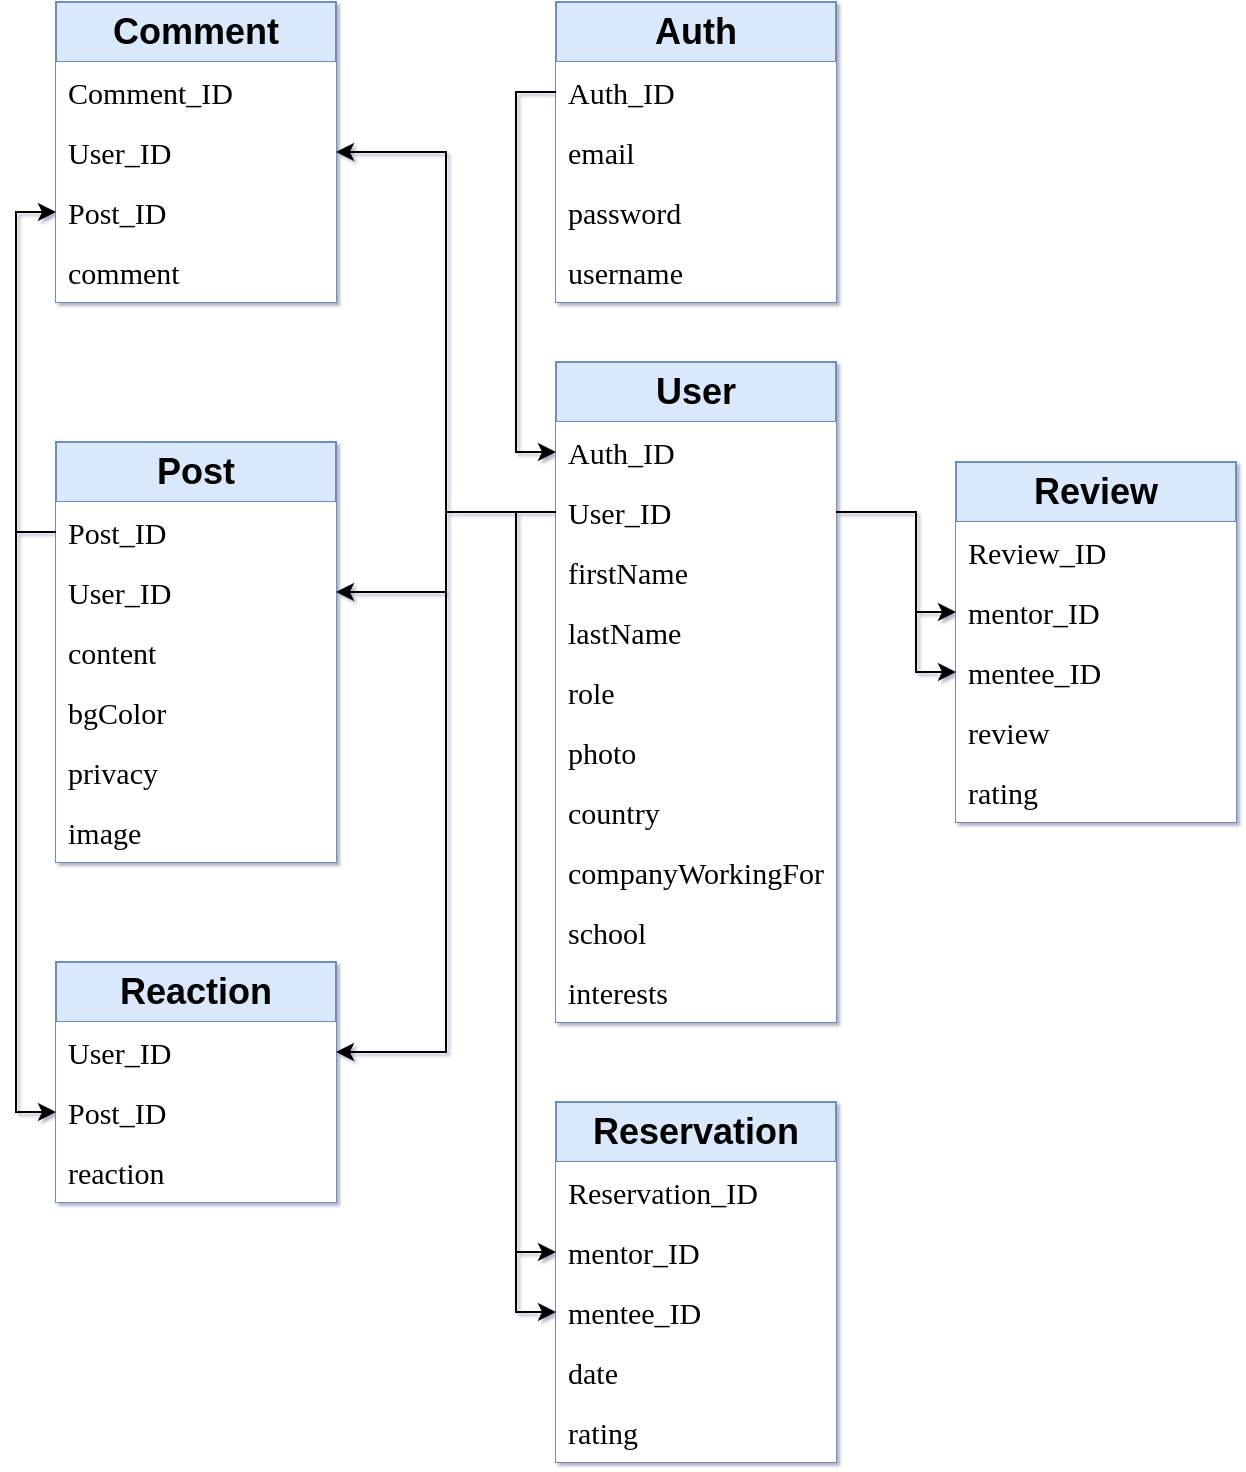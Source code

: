<mxfile version="22.0.3" type="device">
  <diagram name="Page-1" id="q4UrDDv0PWTNzyDM_Sgz">
    <mxGraphModel dx="1400" dy="828" grid="1" gridSize="10" guides="1" tooltips="1" connect="1" arrows="1" fold="1" page="1" pageScale="1" pageWidth="850" pageHeight="1100" background="none" math="0" shadow="1">
      <root>
        <mxCell id="0" />
        <mxCell id="1" parent="0" />
        <mxCell id="K8a-S57NC9AnjyNX4csb-3" value="User" style="swimlane;fontStyle=1;childLayout=stackLayout;horizontal=1;startSize=30;horizontalStack=0;resizeParent=1;resizeParentMax=0;resizeLast=0;collapsible=1;marginBottom=0;whiteSpace=wrap;html=1;fillColor=#dae8fc;strokeColor=#6c8ebf;fontSize=18;" vertex="1" parent="1">
          <mxGeometry x="390" y="220" width="140" height="330" as="geometry" />
        </mxCell>
        <mxCell id="K8a-S57NC9AnjyNX4csb-4" value="Auth_ID" style="text;strokeColor=none;fillColor=default;align=left;verticalAlign=middle;spacingLeft=4;spacingRight=4;overflow=hidden;points=[[0,0.5],[1,0.5]];portConstraint=eastwest;rotatable=0;whiteSpace=wrap;html=1;rounded=0;glass=0;shadow=0;fontStyle=0;fontSize=15;fontFamily=Times New Roman;" vertex="1" parent="K8a-S57NC9AnjyNX4csb-3">
          <mxGeometry y="30" width="140" height="30" as="geometry" />
        </mxCell>
        <mxCell id="K8a-S57NC9AnjyNX4csb-5" value="User_ID" style="text;strokeColor=none;fillColor=default;align=left;verticalAlign=middle;spacingLeft=4;spacingRight=4;overflow=hidden;points=[[0,0.5],[1,0.5]];portConstraint=eastwest;rotatable=0;whiteSpace=wrap;html=1;fontStyle=0;fontSize=15;fontFamily=Times New Roman;" vertex="1" parent="K8a-S57NC9AnjyNX4csb-3">
          <mxGeometry y="60" width="140" height="30" as="geometry" />
        </mxCell>
        <mxCell id="K8a-S57NC9AnjyNX4csb-6" value="firstName" style="text;strokeColor=none;fillColor=default;align=left;verticalAlign=middle;spacingLeft=4;spacingRight=4;overflow=hidden;points=[[0,0.5],[1,0.5]];portConstraint=eastwest;rotatable=0;whiteSpace=wrap;html=1;fontStyle=0;fontSize=15;fontFamily=Times New Roman;" vertex="1" parent="K8a-S57NC9AnjyNX4csb-3">
          <mxGeometry y="90" width="140" height="30" as="geometry" />
        </mxCell>
        <mxCell id="K8a-S57NC9AnjyNX4csb-15" value="lastName" style="text;strokeColor=none;fillColor=default;align=left;verticalAlign=middle;spacingLeft=4;spacingRight=4;overflow=hidden;points=[[0,0.5],[1,0.5]];portConstraint=eastwest;rotatable=0;whiteSpace=wrap;html=1;fontStyle=0;fontSize=15;fontFamily=Times New Roman;" vertex="1" parent="K8a-S57NC9AnjyNX4csb-3">
          <mxGeometry y="120" width="140" height="30" as="geometry" />
        </mxCell>
        <mxCell id="K8a-S57NC9AnjyNX4csb-46" value="role" style="text;strokeColor=none;fillColor=default;align=left;verticalAlign=middle;spacingLeft=4;spacingRight=4;overflow=hidden;points=[[0,0.5],[1,0.5]];portConstraint=eastwest;rotatable=0;whiteSpace=wrap;html=1;fontStyle=0;fontSize=15;fontFamily=Times New Roman;" vertex="1" parent="K8a-S57NC9AnjyNX4csb-3">
          <mxGeometry y="150" width="140" height="30" as="geometry" />
        </mxCell>
        <mxCell id="K8a-S57NC9AnjyNX4csb-47" value="photo" style="text;strokeColor=none;fillColor=default;align=left;verticalAlign=middle;spacingLeft=4;spacingRight=4;overflow=hidden;points=[[0,0.5],[1,0.5]];portConstraint=eastwest;rotatable=0;whiteSpace=wrap;html=1;fontStyle=0;fontSize=15;fontFamily=Times New Roman;" vertex="1" parent="K8a-S57NC9AnjyNX4csb-3">
          <mxGeometry y="180" width="140" height="30" as="geometry" />
        </mxCell>
        <mxCell id="K8a-S57NC9AnjyNX4csb-48" value="country" style="text;strokeColor=none;fillColor=default;align=left;verticalAlign=middle;spacingLeft=4;spacingRight=4;overflow=hidden;points=[[0,0.5],[1,0.5]];portConstraint=eastwest;rotatable=0;whiteSpace=wrap;html=1;fontStyle=0;fontSize=15;fontFamily=Times New Roman;" vertex="1" parent="K8a-S57NC9AnjyNX4csb-3">
          <mxGeometry y="210" width="140" height="30" as="geometry" />
        </mxCell>
        <mxCell id="K8a-S57NC9AnjyNX4csb-49" value="companyWorkingFor" style="text;strokeColor=none;fillColor=default;align=left;verticalAlign=middle;spacingLeft=4;spacingRight=4;overflow=hidden;points=[[0,0.5],[1,0.5]];portConstraint=eastwest;rotatable=0;whiteSpace=wrap;html=1;fontStyle=0;fontSize=15;fontFamily=Times New Roman;" vertex="1" parent="K8a-S57NC9AnjyNX4csb-3">
          <mxGeometry y="240" width="140" height="30" as="geometry" />
        </mxCell>
        <mxCell id="K8a-S57NC9AnjyNX4csb-50" value="school" style="text;strokeColor=none;fillColor=default;align=left;verticalAlign=middle;spacingLeft=4;spacingRight=4;overflow=hidden;points=[[0,0.5],[1,0.5]];portConstraint=eastwest;rotatable=0;whiteSpace=wrap;html=1;fontStyle=0;fontSize=15;fontFamily=Times New Roman;" vertex="1" parent="K8a-S57NC9AnjyNX4csb-3">
          <mxGeometry y="270" width="140" height="30" as="geometry" />
        </mxCell>
        <mxCell id="K8a-S57NC9AnjyNX4csb-61" value="interests" style="text;strokeColor=none;fillColor=default;align=left;verticalAlign=middle;spacingLeft=4;spacingRight=4;overflow=hidden;points=[[0,0.5],[1,0.5]];portConstraint=eastwest;rotatable=0;whiteSpace=wrap;html=1;fontStyle=0;fontSize=15;fontFamily=Times New Roman;" vertex="1" parent="K8a-S57NC9AnjyNX4csb-3">
          <mxGeometry y="300" width="140" height="30" as="geometry" />
        </mxCell>
        <mxCell id="K8a-S57NC9AnjyNX4csb-16" value="Auth" style="swimlane;fontStyle=1;childLayout=stackLayout;horizontal=1;startSize=30;horizontalStack=0;resizeParent=1;resizeParentMax=0;resizeLast=0;collapsible=1;marginBottom=0;whiteSpace=wrap;html=1;fillColor=#dae8fc;strokeColor=#6c8ebf;fontSize=18;" vertex="1" parent="1">
          <mxGeometry x="390" y="40" width="140" height="150" as="geometry" />
        </mxCell>
        <mxCell id="K8a-S57NC9AnjyNX4csb-17" value="Auth_ID" style="text;strokeColor=none;fillColor=default;align=left;verticalAlign=middle;spacingLeft=4;spacingRight=4;overflow=hidden;points=[[0,0.5],[1,0.5]];portConstraint=eastwest;rotatable=0;whiteSpace=wrap;html=1;rounded=0;glass=0;shadow=0;fontStyle=0;fontSize=15;fontFamily=Times New Roman;" vertex="1" parent="K8a-S57NC9AnjyNX4csb-16">
          <mxGeometry y="30" width="140" height="30" as="geometry" />
        </mxCell>
        <mxCell id="K8a-S57NC9AnjyNX4csb-18" value="email" style="text;strokeColor=none;fillColor=default;align=left;verticalAlign=middle;spacingLeft=4;spacingRight=4;overflow=hidden;points=[[0,0.5],[1,0.5]];portConstraint=eastwest;rotatable=0;whiteSpace=wrap;html=1;fontStyle=0;fontSize=15;fontFamily=Times New Roman;" vertex="1" parent="K8a-S57NC9AnjyNX4csb-16">
          <mxGeometry y="60" width="140" height="30" as="geometry" />
        </mxCell>
        <mxCell id="K8a-S57NC9AnjyNX4csb-19" value="password" style="text;strokeColor=none;fillColor=default;align=left;verticalAlign=middle;spacingLeft=4;spacingRight=4;overflow=hidden;points=[[0,0.5],[1,0.5]];portConstraint=eastwest;rotatable=0;whiteSpace=wrap;html=1;fontStyle=0;fontSize=15;fontFamily=Times New Roman;" vertex="1" parent="K8a-S57NC9AnjyNX4csb-16">
          <mxGeometry y="90" width="140" height="30" as="geometry" />
        </mxCell>
        <mxCell id="K8a-S57NC9AnjyNX4csb-20" value="username" style="text;strokeColor=none;fillColor=default;align=left;verticalAlign=middle;spacingLeft=4;spacingRight=4;overflow=hidden;points=[[0,0.5],[1,0.5]];portConstraint=eastwest;rotatable=0;whiteSpace=wrap;html=1;fontStyle=0;fontSize=15;fontFamily=Times New Roman;" vertex="1" parent="K8a-S57NC9AnjyNX4csb-16">
          <mxGeometry y="120" width="140" height="30" as="geometry" />
        </mxCell>
        <mxCell id="K8a-S57NC9AnjyNX4csb-21" value="Review" style="swimlane;fontStyle=1;childLayout=stackLayout;horizontal=1;startSize=30;horizontalStack=0;resizeParent=1;resizeParentMax=0;resizeLast=0;collapsible=1;marginBottom=0;whiteSpace=wrap;html=1;fillColor=#dae8fc;strokeColor=#6c8ebf;fontSize=18;" vertex="1" parent="1">
          <mxGeometry x="590" y="270" width="140" height="180" as="geometry" />
        </mxCell>
        <mxCell id="K8a-S57NC9AnjyNX4csb-22" value="Review_ID" style="text;strokeColor=none;fillColor=default;align=left;verticalAlign=middle;spacingLeft=4;spacingRight=4;overflow=hidden;points=[[0,0.5],[1,0.5]];portConstraint=eastwest;rotatable=0;whiteSpace=wrap;html=1;rounded=0;glass=0;shadow=0;fontStyle=0;fontSize=15;fontFamily=Times New Roman;" vertex="1" parent="K8a-S57NC9AnjyNX4csb-21">
          <mxGeometry y="30" width="140" height="30" as="geometry" />
        </mxCell>
        <mxCell id="K8a-S57NC9AnjyNX4csb-23" value="mentor_ID" style="text;strokeColor=none;fillColor=default;align=left;verticalAlign=middle;spacingLeft=4;spacingRight=4;overflow=hidden;points=[[0,0.5],[1,0.5]];portConstraint=eastwest;rotatable=0;whiteSpace=wrap;html=1;fontStyle=0;fontSize=15;fontFamily=Times New Roman;" vertex="1" parent="K8a-S57NC9AnjyNX4csb-21">
          <mxGeometry y="60" width="140" height="30" as="geometry" />
        </mxCell>
        <mxCell id="K8a-S57NC9AnjyNX4csb-24" value="mentee_ID" style="text;strokeColor=none;fillColor=default;align=left;verticalAlign=middle;spacingLeft=4;spacingRight=4;overflow=hidden;points=[[0,0.5],[1,0.5]];portConstraint=eastwest;rotatable=0;whiteSpace=wrap;html=1;fontStyle=0;fontSize=15;fontFamily=Times New Roman;" vertex="1" parent="K8a-S57NC9AnjyNX4csb-21">
          <mxGeometry y="90" width="140" height="30" as="geometry" />
        </mxCell>
        <mxCell id="K8a-S57NC9AnjyNX4csb-25" value="review" style="text;strokeColor=none;fillColor=default;align=left;verticalAlign=middle;spacingLeft=4;spacingRight=4;overflow=hidden;points=[[0,0.5],[1,0.5]];portConstraint=eastwest;rotatable=0;whiteSpace=wrap;html=1;fontStyle=0;fontSize=15;fontFamily=Times New Roman;" vertex="1" parent="K8a-S57NC9AnjyNX4csb-21">
          <mxGeometry y="120" width="140" height="30" as="geometry" />
        </mxCell>
        <mxCell id="K8a-S57NC9AnjyNX4csb-63" value="rating" style="text;strokeColor=none;fillColor=default;align=left;verticalAlign=middle;spacingLeft=4;spacingRight=4;overflow=hidden;points=[[0,0.5],[1,0.5]];portConstraint=eastwest;rotatable=0;whiteSpace=wrap;html=1;fontStyle=0;fontSize=15;fontFamily=Times New Roman;" vertex="1" parent="K8a-S57NC9AnjyNX4csb-21">
          <mxGeometry y="150" width="140" height="30" as="geometry" />
        </mxCell>
        <mxCell id="K8a-S57NC9AnjyNX4csb-26" value="Comment" style="swimlane;fontStyle=1;childLayout=stackLayout;horizontal=1;startSize=30;horizontalStack=0;resizeParent=1;resizeParentMax=0;resizeLast=0;collapsible=1;marginBottom=0;whiteSpace=wrap;html=1;fillColor=#dae8fc;strokeColor=#6c8ebf;fontSize=18;" vertex="1" parent="1">
          <mxGeometry x="140" y="40" width="140" height="150" as="geometry" />
        </mxCell>
        <mxCell id="K8a-S57NC9AnjyNX4csb-30" value="Comment_ID" style="text;strokeColor=none;fillColor=default;align=left;verticalAlign=middle;spacingLeft=4;spacingRight=4;overflow=hidden;points=[[0,0.5],[1,0.5]];portConstraint=eastwest;rotatable=0;whiteSpace=wrap;html=1;fontStyle=0;fontSize=15;fontFamily=Times New Roman;" vertex="1" parent="K8a-S57NC9AnjyNX4csb-26">
          <mxGeometry y="30" width="140" height="30" as="geometry" />
        </mxCell>
        <mxCell id="K8a-S57NC9AnjyNX4csb-27" value="User_ID" style="text;strokeColor=none;fillColor=default;align=left;verticalAlign=middle;spacingLeft=4;spacingRight=4;overflow=hidden;points=[[0,0.5],[1,0.5]];portConstraint=eastwest;rotatable=0;whiteSpace=wrap;html=1;rounded=0;glass=0;shadow=0;fontStyle=0;fontSize=15;fontFamily=Times New Roman;" vertex="1" parent="K8a-S57NC9AnjyNX4csb-26">
          <mxGeometry y="60" width="140" height="30" as="geometry" />
        </mxCell>
        <mxCell id="K8a-S57NC9AnjyNX4csb-28" value="Post_ID" style="text;strokeColor=none;fillColor=default;align=left;verticalAlign=middle;spacingLeft=4;spacingRight=4;overflow=hidden;points=[[0,0.5],[1,0.5]];portConstraint=eastwest;rotatable=0;whiteSpace=wrap;html=1;fontStyle=0;fontSize=15;fontFamily=Times New Roman;" vertex="1" parent="K8a-S57NC9AnjyNX4csb-26">
          <mxGeometry y="90" width="140" height="30" as="geometry" />
        </mxCell>
        <mxCell id="K8a-S57NC9AnjyNX4csb-29" value="comment" style="text;strokeColor=none;fillColor=default;align=left;verticalAlign=middle;spacingLeft=4;spacingRight=4;overflow=hidden;points=[[0,0.5],[1,0.5]];portConstraint=eastwest;rotatable=0;whiteSpace=wrap;html=1;fontStyle=0;fontSize=15;fontFamily=Times New Roman;" vertex="1" parent="K8a-S57NC9AnjyNX4csb-26">
          <mxGeometry y="120" width="140" height="30" as="geometry" />
        </mxCell>
        <mxCell id="K8a-S57NC9AnjyNX4csb-31" value="Post" style="swimlane;fontStyle=1;childLayout=stackLayout;horizontal=1;startSize=30;horizontalStack=0;resizeParent=1;resizeParentMax=0;resizeLast=0;collapsible=1;marginBottom=0;whiteSpace=wrap;html=1;fillColor=#dae8fc;strokeColor=#6c8ebf;fontSize=18;" vertex="1" parent="1">
          <mxGeometry x="140" y="260" width="140" height="210" as="geometry" />
        </mxCell>
        <mxCell id="K8a-S57NC9AnjyNX4csb-64" value="Post_ID" style="text;strokeColor=none;fillColor=default;align=left;verticalAlign=middle;spacingLeft=4;spacingRight=4;overflow=hidden;points=[[0,0.5],[1,0.5]];portConstraint=eastwest;rotatable=0;whiteSpace=wrap;html=1;fontStyle=0;fontSize=15;fontFamily=Times New Roman;" vertex="1" parent="K8a-S57NC9AnjyNX4csb-31">
          <mxGeometry y="30" width="140" height="30" as="geometry" />
        </mxCell>
        <mxCell id="K8a-S57NC9AnjyNX4csb-32" value="User_ID" style="text;strokeColor=none;fillColor=default;align=left;verticalAlign=middle;spacingLeft=4;spacingRight=4;overflow=hidden;points=[[0,0.5],[1,0.5]];portConstraint=eastwest;rotatable=0;whiteSpace=wrap;html=1;rounded=0;glass=0;shadow=0;fontStyle=0;fontSize=15;fontFamily=Times New Roman;" vertex="1" parent="K8a-S57NC9AnjyNX4csb-31">
          <mxGeometry y="60" width="140" height="30" as="geometry" />
        </mxCell>
        <mxCell id="K8a-S57NC9AnjyNX4csb-33" value="content" style="text;strokeColor=none;fillColor=default;align=left;verticalAlign=middle;spacingLeft=4;spacingRight=4;overflow=hidden;points=[[0,0.5],[1,0.5]];portConstraint=eastwest;rotatable=0;whiteSpace=wrap;html=1;fontStyle=0;fontSize=15;fontFamily=Times New Roman;" vertex="1" parent="K8a-S57NC9AnjyNX4csb-31">
          <mxGeometry y="90" width="140" height="30" as="geometry" />
        </mxCell>
        <mxCell id="K8a-S57NC9AnjyNX4csb-34" value="bgColor" style="text;strokeColor=none;fillColor=default;align=left;verticalAlign=middle;spacingLeft=4;spacingRight=4;overflow=hidden;points=[[0,0.5],[1,0.5]];portConstraint=eastwest;rotatable=0;whiteSpace=wrap;html=1;fontStyle=0;fontSize=15;fontFamily=Times New Roman;" vertex="1" parent="K8a-S57NC9AnjyNX4csb-31">
          <mxGeometry y="120" width="140" height="30" as="geometry" />
        </mxCell>
        <mxCell id="K8a-S57NC9AnjyNX4csb-35" value="privacy" style="text;strokeColor=none;fillColor=default;align=left;verticalAlign=middle;spacingLeft=4;spacingRight=4;overflow=hidden;points=[[0,0.5],[1,0.5]];portConstraint=eastwest;rotatable=0;whiteSpace=wrap;html=1;fontStyle=0;fontSize=15;fontFamily=Times New Roman;" vertex="1" parent="K8a-S57NC9AnjyNX4csb-31">
          <mxGeometry y="150" width="140" height="30" as="geometry" />
        </mxCell>
        <mxCell id="K8a-S57NC9AnjyNX4csb-62" value="image" style="text;strokeColor=none;fillColor=default;align=left;verticalAlign=middle;spacingLeft=4;spacingRight=4;overflow=hidden;points=[[0,0.5],[1,0.5]];portConstraint=eastwest;rotatable=0;whiteSpace=wrap;html=1;fontStyle=0;fontSize=15;fontFamily=Times New Roman;" vertex="1" parent="K8a-S57NC9AnjyNX4csb-31">
          <mxGeometry y="180" width="140" height="30" as="geometry" />
        </mxCell>
        <mxCell id="K8a-S57NC9AnjyNX4csb-36" value="Reaction" style="swimlane;fontStyle=1;childLayout=stackLayout;horizontal=1;startSize=30;horizontalStack=0;resizeParent=1;resizeParentMax=0;resizeLast=0;collapsible=1;marginBottom=0;whiteSpace=wrap;html=1;fillColor=#dae8fc;strokeColor=#6c8ebf;fontSize=18;" vertex="1" parent="1">
          <mxGeometry x="140" y="520" width="140" height="120" as="geometry" />
        </mxCell>
        <mxCell id="K8a-S57NC9AnjyNX4csb-37" value="User_ID" style="text;strokeColor=none;fillColor=default;align=left;verticalAlign=middle;spacingLeft=4;spacingRight=4;overflow=hidden;points=[[0,0.5],[1,0.5]];portConstraint=eastwest;rotatable=0;whiteSpace=wrap;html=1;rounded=0;glass=0;shadow=0;fontStyle=0;fontSize=15;fontFamily=Times New Roman;" vertex="1" parent="K8a-S57NC9AnjyNX4csb-36">
          <mxGeometry y="30" width="140" height="30" as="geometry" />
        </mxCell>
        <mxCell id="K8a-S57NC9AnjyNX4csb-38" value="Post_ID" style="text;strokeColor=none;fillColor=default;align=left;verticalAlign=middle;spacingLeft=4;spacingRight=4;overflow=hidden;points=[[0,0.5],[1,0.5]];portConstraint=eastwest;rotatable=0;whiteSpace=wrap;html=1;fontStyle=0;fontSize=15;fontFamily=Times New Roman;" vertex="1" parent="K8a-S57NC9AnjyNX4csb-36">
          <mxGeometry y="60" width="140" height="30" as="geometry" />
        </mxCell>
        <mxCell id="K8a-S57NC9AnjyNX4csb-39" value="reaction" style="text;strokeColor=none;fillColor=default;align=left;verticalAlign=middle;spacingLeft=4;spacingRight=4;overflow=hidden;points=[[0,0.5],[1,0.5]];portConstraint=eastwest;rotatable=0;whiteSpace=wrap;html=1;fontStyle=0;fontSize=15;fontFamily=Times New Roman;" vertex="1" parent="K8a-S57NC9AnjyNX4csb-36">
          <mxGeometry y="90" width="140" height="30" as="geometry" />
        </mxCell>
        <mxCell id="K8a-S57NC9AnjyNX4csb-41" value="Reservation" style="swimlane;fontStyle=1;childLayout=stackLayout;horizontal=1;startSize=30;horizontalStack=0;resizeParent=1;resizeParentMax=0;resizeLast=0;collapsible=1;marginBottom=0;whiteSpace=wrap;html=1;fillColor=#dae8fc;strokeColor=#6c8ebf;fontSize=18;" vertex="1" parent="1">
          <mxGeometry x="390" y="590" width="140" height="180" as="geometry" />
        </mxCell>
        <mxCell id="K8a-S57NC9AnjyNX4csb-42" value="Reservation_ID" style="text;strokeColor=none;fillColor=default;align=left;verticalAlign=middle;spacingLeft=4;spacingRight=4;overflow=hidden;points=[[0,0.5],[1,0.5]];portConstraint=eastwest;rotatable=0;whiteSpace=wrap;html=1;rounded=0;glass=0;shadow=0;fontStyle=0;fontSize=15;fontFamily=Times New Roman;" vertex="1" parent="K8a-S57NC9AnjyNX4csb-41">
          <mxGeometry y="30" width="140" height="30" as="geometry" />
        </mxCell>
        <mxCell id="K8a-S57NC9AnjyNX4csb-43" value="mentor_ID" style="text;strokeColor=none;fillColor=default;align=left;verticalAlign=middle;spacingLeft=4;spacingRight=4;overflow=hidden;points=[[0,0.5],[1,0.5]];portConstraint=eastwest;rotatable=0;whiteSpace=wrap;html=1;fontStyle=0;fontSize=15;fontFamily=Times New Roman;" vertex="1" parent="K8a-S57NC9AnjyNX4csb-41">
          <mxGeometry y="60" width="140" height="30" as="geometry" />
        </mxCell>
        <mxCell id="K8a-S57NC9AnjyNX4csb-44" value="mentee_ID" style="text;strokeColor=none;fillColor=default;align=left;verticalAlign=middle;spacingLeft=4;spacingRight=4;overflow=hidden;points=[[0,0.5],[1,0.5]];portConstraint=eastwest;rotatable=0;whiteSpace=wrap;html=1;fontStyle=0;fontSize=15;fontFamily=Times New Roman;" vertex="1" parent="K8a-S57NC9AnjyNX4csb-41">
          <mxGeometry y="90" width="140" height="30" as="geometry" />
        </mxCell>
        <mxCell id="K8a-S57NC9AnjyNX4csb-45" value="date" style="text;strokeColor=none;fillColor=default;align=left;verticalAlign=middle;spacingLeft=4;spacingRight=4;overflow=hidden;points=[[0,0.5],[1,0.5]];portConstraint=eastwest;rotatable=0;whiteSpace=wrap;html=1;fontStyle=0;fontSize=15;fontFamily=Times New Roman;" vertex="1" parent="K8a-S57NC9AnjyNX4csb-41">
          <mxGeometry y="120" width="140" height="30" as="geometry" />
        </mxCell>
        <mxCell id="K8a-S57NC9AnjyNX4csb-65" value="rating" style="text;strokeColor=none;fillColor=default;align=left;verticalAlign=middle;spacingLeft=4;spacingRight=4;overflow=hidden;points=[[0,0.5],[1,0.5]];portConstraint=eastwest;rotatable=0;whiteSpace=wrap;html=1;fontStyle=0;fontSize=15;fontFamily=Times New Roman;" vertex="1" parent="K8a-S57NC9AnjyNX4csb-41">
          <mxGeometry y="150" width="140" height="30" as="geometry" />
        </mxCell>
        <mxCell id="K8a-S57NC9AnjyNX4csb-66" style="edgeStyle=orthogonalEdgeStyle;rounded=0;orthogonalLoop=1;jettySize=auto;html=1;exitX=0;exitY=0.5;exitDx=0;exitDy=0;entryX=0;entryY=0.5;entryDx=0;entryDy=0;" edge="1" parent="1" source="K8a-S57NC9AnjyNX4csb-17" target="K8a-S57NC9AnjyNX4csb-4">
          <mxGeometry relative="1" as="geometry" />
        </mxCell>
        <mxCell id="K8a-S57NC9AnjyNX4csb-67" style="edgeStyle=orthogonalEdgeStyle;rounded=0;orthogonalLoop=1;jettySize=auto;html=1;exitX=1;exitY=0.5;exitDx=0;exitDy=0;entryX=0;entryY=0.5;entryDx=0;entryDy=0;" edge="1" parent="1" source="K8a-S57NC9AnjyNX4csb-5" target="K8a-S57NC9AnjyNX4csb-23">
          <mxGeometry relative="1" as="geometry">
            <Array as="points">
              <mxPoint x="570" y="295" />
              <mxPoint x="570" y="345" />
            </Array>
          </mxGeometry>
        </mxCell>
        <mxCell id="K8a-S57NC9AnjyNX4csb-68" style="edgeStyle=orthogonalEdgeStyle;rounded=0;orthogonalLoop=1;jettySize=auto;html=1;exitX=1;exitY=0.5;exitDx=0;exitDy=0;entryX=0;entryY=0.5;entryDx=0;entryDy=0;" edge="1" parent="1" source="K8a-S57NC9AnjyNX4csb-5" target="K8a-S57NC9AnjyNX4csb-24">
          <mxGeometry relative="1" as="geometry">
            <Array as="points">
              <mxPoint x="570" y="295" />
              <mxPoint x="570" y="375" />
            </Array>
          </mxGeometry>
        </mxCell>
        <mxCell id="K8a-S57NC9AnjyNX4csb-69" style="edgeStyle=orthogonalEdgeStyle;rounded=0;orthogonalLoop=1;jettySize=auto;html=1;exitX=0;exitY=0.5;exitDx=0;exitDy=0;entryX=1;entryY=0.5;entryDx=0;entryDy=0;" edge="1" parent="1" source="K8a-S57NC9AnjyNX4csb-5" target="K8a-S57NC9AnjyNX4csb-27">
          <mxGeometry relative="1" as="geometry" />
        </mxCell>
        <mxCell id="K8a-S57NC9AnjyNX4csb-73" style="edgeStyle=orthogonalEdgeStyle;rounded=0;orthogonalLoop=1;jettySize=auto;html=1;exitX=0;exitY=0.5;exitDx=0;exitDy=0;entryX=1;entryY=0.5;entryDx=0;entryDy=0;" edge="1" parent="1" source="K8a-S57NC9AnjyNX4csb-5" target="K8a-S57NC9AnjyNX4csb-32">
          <mxGeometry relative="1" as="geometry" />
        </mxCell>
        <mxCell id="K8a-S57NC9AnjyNX4csb-74" style="edgeStyle=orthogonalEdgeStyle;rounded=0;orthogonalLoop=1;jettySize=auto;html=1;exitX=0;exitY=0.5;exitDx=0;exitDy=0;entryX=1;entryY=0.5;entryDx=0;entryDy=0;" edge="1" parent="1" source="K8a-S57NC9AnjyNX4csb-5" target="K8a-S57NC9AnjyNX4csb-37">
          <mxGeometry relative="1" as="geometry" />
        </mxCell>
        <mxCell id="K8a-S57NC9AnjyNX4csb-75" style="edgeStyle=orthogonalEdgeStyle;rounded=0;orthogonalLoop=1;jettySize=auto;html=1;exitX=0;exitY=0.5;exitDx=0;exitDy=0;entryX=0;entryY=0.5;entryDx=0;entryDy=0;" edge="1" parent="1" source="K8a-S57NC9AnjyNX4csb-64" target="K8a-S57NC9AnjyNX4csb-38">
          <mxGeometry relative="1" as="geometry" />
        </mxCell>
        <mxCell id="K8a-S57NC9AnjyNX4csb-76" style="edgeStyle=orthogonalEdgeStyle;rounded=0;orthogonalLoop=1;jettySize=auto;html=1;exitX=0;exitY=0.5;exitDx=0;exitDy=0;entryX=0;entryY=0.5;entryDx=0;entryDy=0;" edge="1" parent="1" source="K8a-S57NC9AnjyNX4csb-64" target="K8a-S57NC9AnjyNX4csb-28">
          <mxGeometry relative="1" as="geometry" />
        </mxCell>
        <mxCell id="K8a-S57NC9AnjyNX4csb-77" style="edgeStyle=orthogonalEdgeStyle;rounded=0;orthogonalLoop=1;jettySize=auto;html=1;exitX=0;exitY=0.5;exitDx=0;exitDy=0;entryX=0;entryY=0.5;entryDx=0;entryDy=0;" edge="1" parent="1" source="K8a-S57NC9AnjyNX4csb-5" target="K8a-S57NC9AnjyNX4csb-43">
          <mxGeometry relative="1" as="geometry" />
        </mxCell>
        <mxCell id="K8a-S57NC9AnjyNX4csb-78" style="edgeStyle=orthogonalEdgeStyle;rounded=0;orthogonalLoop=1;jettySize=auto;html=1;exitX=0;exitY=0.5;exitDx=0;exitDy=0;entryX=0;entryY=0.5;entryDx=0;entryDy=0;" edge="1" parent="1" source="K8a-S57NC9AnjyNX4csb-5" target="K8a-S57NC9AnjyNX4csb-44">
          <mxGeometry relative="1" as="geometry" />
        </mxCell>
      </root>
    </mxGraphModel>
  </diagram>
</mxfile>
